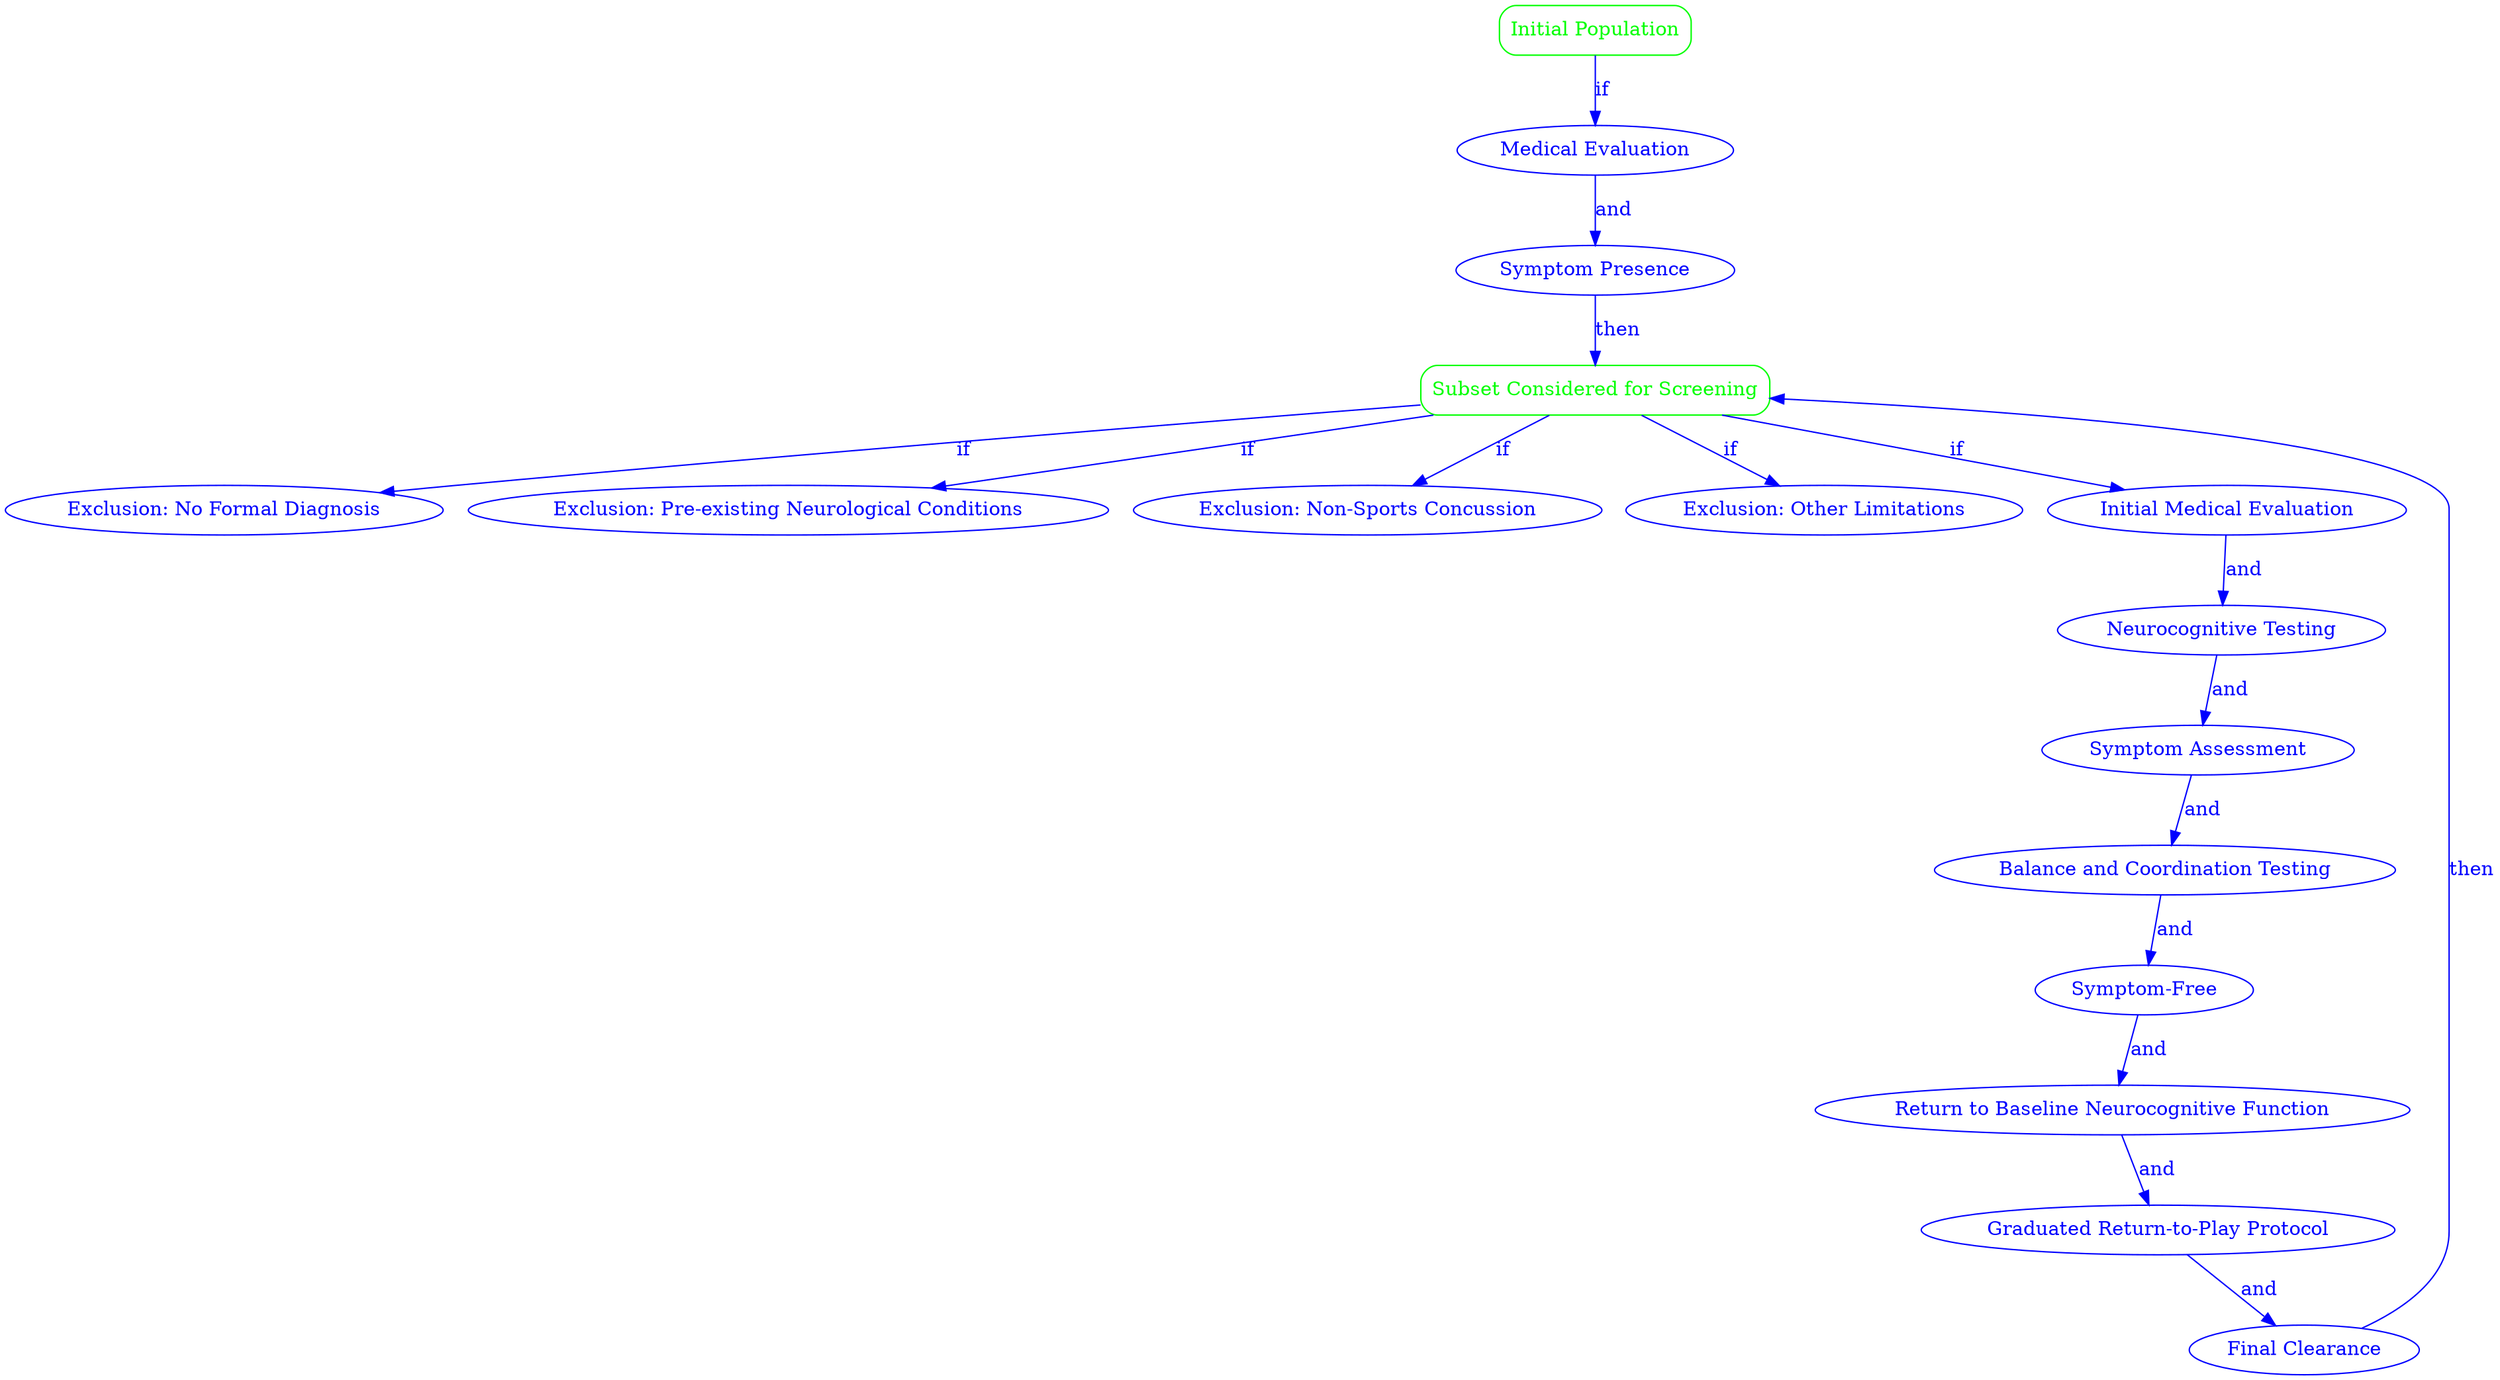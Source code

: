 digraph ReturnToPlayProtocol {
    rankdir=TB;

    // Populations
    InitialPopulation [label="Initial Population", shape=box, style=rounded, color=green, fontcolor=green, comment="All individuals who have participated in sports activities and have been diagnosed with a concussion."];
    ScreeningSubset [label="Subset Considered for Screening", shape=box, style=rounded, color=green, fontcolor=green, comment="Individuals from the initial population who have been medically evaluated and diagnosed with a concussion by a qualified healthcare professional."];

    // Criteria
    MedEval [label="Medical Evaluation", shape=ellipse, color=blue, fontcolor=blue, comment="Medically evaluated and diagnosed with a concussion by a qualified healthcare professional."];
    SymptomPresence [label="Symptom Presence", shape=ellipse, color=blue, fontcolor=blue, comment="Presence of symptoms consistent with a concussion, such as headache, dizziness, confusion, or loss of consciousness, following a sports-related incident."];
    Exclusion1 [label="Exclusion: No Formal Diagnosis", shape=ellipse, color=blue, fontcolor=blue, comment="Individuals who have not been formally diagnosed with a concussion by a healthcare professional."];
    Exclusion2 [label="Exclusion: Pre-existing Neurological Conditions", shape=ellipse, color=blue, fontcolor=blue, comment="Individuals with pre-existing neurological conditions that may confound the assessment of concussion symptoms."];
    Exclusion3 [label="Exclusion: Non-Sports Concussion", shape=ellipse, color=blue, fontcolor=blue, comment="Individuals who have sustained a concussion outside of sports activities."];
    Exclusion4 [label="Exclusion: Other Limitations", shape=ellipse, color=blue, fontcolor=blue, comment="Individuals who are unable to participate in the return-to-play protocol due to other medical or physical limitations."];
    InitialEval [label="Initial Medical Evaluation", shape=ellipse, color=blue, fontcolor=blue, comment="Initial medical evaluation by a healthcare professional to confirm the diagnosis of concussion."];
    NeurocogTest [label="Neurocognitive Testing", shape=ellipse, color=blue, fontcolor=blue, comment="Neurocognitive testing to assess cognitive function and identify any deficits resulting from the concussion."];
    SymptomAssess [label="Symptom Assessment", shape=ellipse, color=blue, fontcolor=blue, comment="Symptom assessment using standardized concussion symptom scales."];
    BalanceTest [label="Balance and Coordination Testing", shape=ellipse, color=blue, fontcolor=blue, comment="Balance and coordination testing to evaluate any impairments related to the concussion."];
    SymptomFree [label="Symptom-Free", shape=ellipse, color=blue, fontcolor=blue, comment="The individual must be symptom-free at rest and during physical exertion."];
    BaselineReturn [label="Return to Baseline Neurocognitive Function", shape=ellipse, color=blue, fontcolor=blue, comment="The individual must demonstrate a return to baseline neurocognitive function as determined by post-injury testing compared to pre-injury or normative data."];
    GradReturn [label="Graduated Return-to-Play Protocol", shape=ellipse, color=blue, fontcolor=blue, comment="The individual must successfully complete a graduated return-to-play protocol, which includes a series of steps with increasing levels of physical activity, without the return of concussion symptoms."];
    FinalClearance [label="Final Clearance", shape=ellipse, color=blue, fontcolor=blue, comment="Final clearance by a healthcare professional, confirming that the individual is fit to resume full sports participation without restrictions."];

    // Edges
    InitialPopulation -> MedEval [label="if", color=blue, fontcolor=blue];
    MedEval -> SymptomPresence [label="and", color=blue, fontcolor=blue];
    SymptomPresence -> ScreeningSubset [label="then", color=blue, fontcolor=blue];

    ScreeningSubset -> Exclusion1 [label="if", color=blue, fontcolor=blue];
    ScreeningSubset -> Exclusion2 [label="if", color=blue, fontcolor=blue];
    ScreeningSubset -> Exclusion3 [label="if", color=blue, fontcolor=blue];
    ScreeningSubset -> Exclusion4 [label="if", color=blue, fontcolor=blue];

    ScreeningSubset -> InitialEval [label="if", color=blue, fontcolor=blue];
    InitialEval -> NeurocogTest [label="and", color=blue, fontcolor=blue];
    NeurocogTest -> SymptomAssess [label="and", color=blue, fontcolor=blue];
    SymptomAssess -> BalanceTest [label="and", color=blue, fontcolor=blue];
    BalanceTest -> SymptomFree [label="and", color=blue, fontcolor=blue];
    SymptomFree -> BaselineReturn [label="and", color=blue, fontcolor=blue];
    BaselineReturn -> GradReturn [label="and", color=blue, fontcolor=blue];
    GradReturn -> FinalClearance [label="and", color=blue, fontcolor=blue];
    FinalClearance -> ScreeningSubset [label="then", color=blue, fontcolor=blue];
}